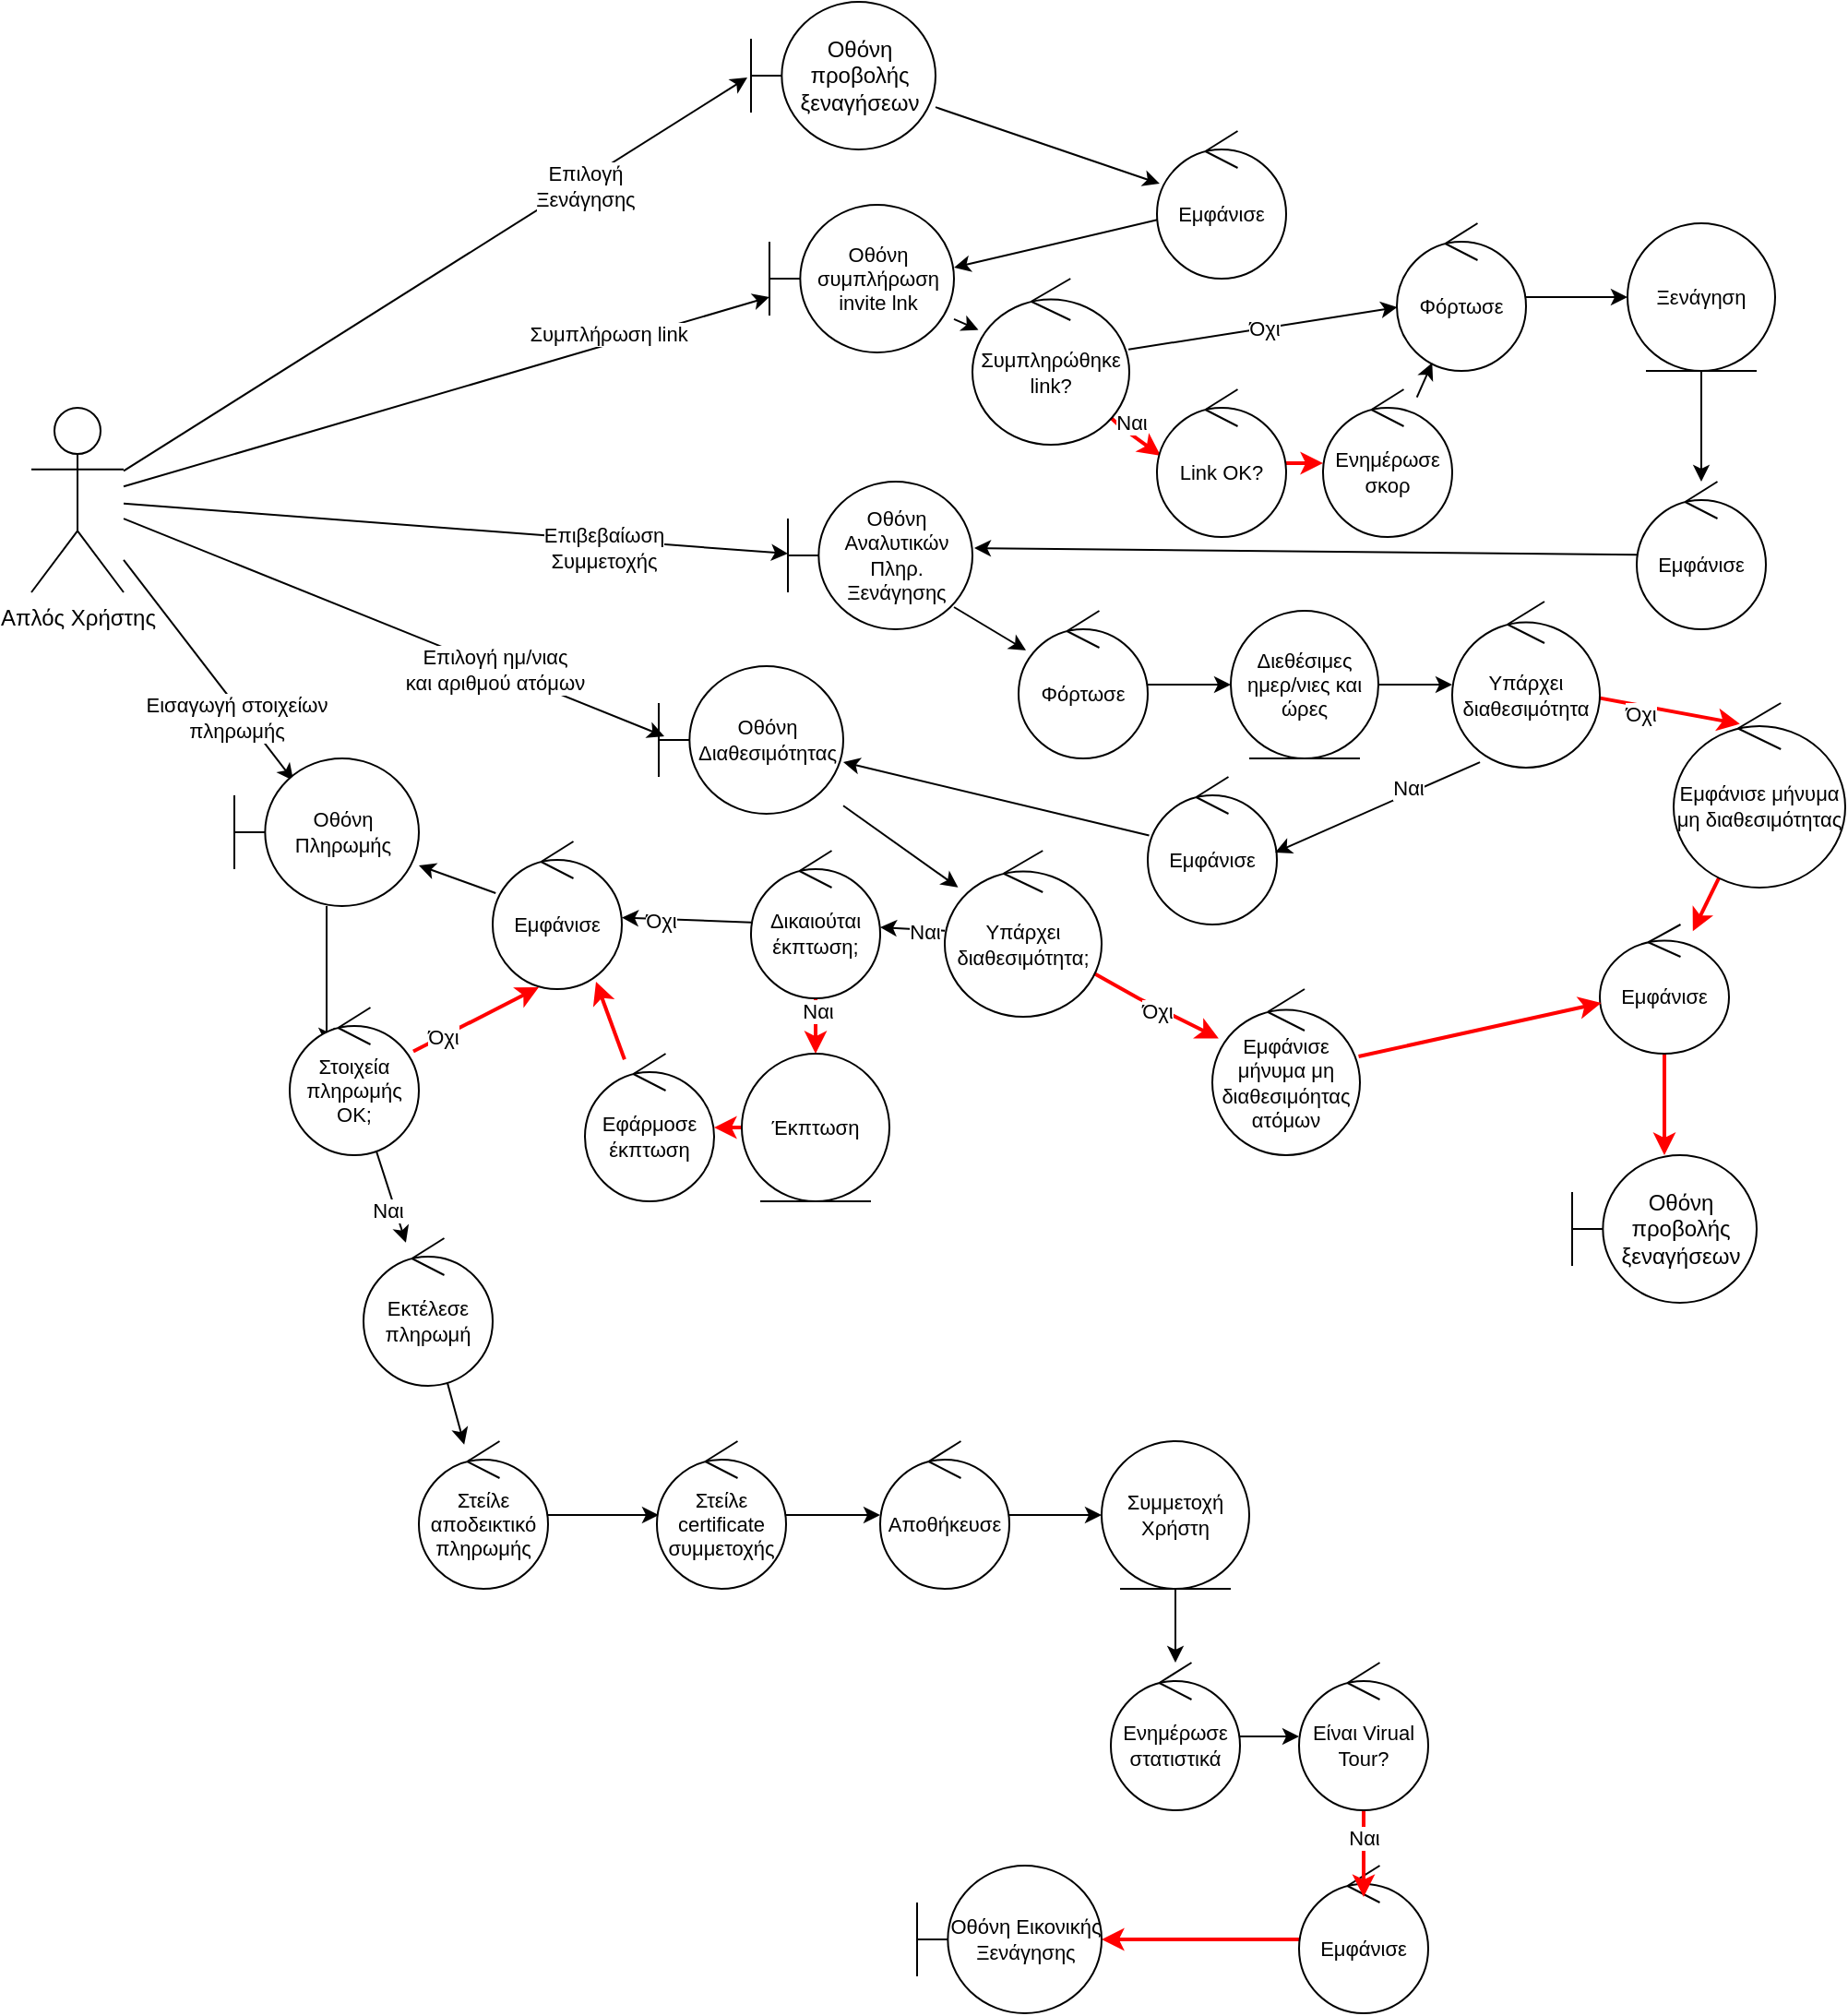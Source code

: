 <mxfile version="21.1.8" type="device">
  <diagram name="Page-1" id="5rs0R1cW3KDgV_vi_085">
    <mxGraphModel dx="1050" dy="538" grid="1" gridSize="10" guides="1" tooltips="1" connect="1" arrows="1" fold="1" page="1" pageScale="1" pageWidth="827" pageHeight="1169" math="0" shadow="0">
      <root>
        <mxCell id="0" />
        <mxCell id="1" parent="0" />
        <mxCell id="Ha74vbjWko5_8-gBTv0f-7" style="edgeStyle=none;shape=connector;rounded=0;orthogonalLoop=1;jettySize=auto;html=1;entryX=-0.02;entryY=0.513;entryDx=0;entryDy=0;entryPerimeter=0;labelBackgroundColor=default;strokeColor=default;fontFamily=Helvetica;fontSize=11;fontColor=default;endArrow=classic;" parent="1" source="Ha74vbjWko5_8-gBTv0f-1" target="Ha74vbjWko5_8-gBTv0f-4" edge="1">
          <mxGeometry relative="1" as="geometry" />
        </mxCell>
        <mxCell id="Ha74vbjWko5_8-gBTv0f-9" value="&lt;div&gt;Επιλογή&lt;/div&gt;&lt;div&gt;Ξενάγησης&lt;br&gt;&lt;/div&gt;" style="edgeLabel;html=1;align=center;verticalAlign=middle;resizable=0;points=[];fontSize=11;fontFamily=Helvetica;fontColor=default;" parent="Ha74vbjWko5_8-gBTv0f-7" vertex="1" connectable="0">
          <mxGeometry x="-0.266" y="-1" relative="1" as="geometry">
            <mxPoint x="125" y="-77" as="offset" />
          </mxGeometry>
        </mxCell>
        <mxCell id="Ha74vbjWko5_8-gBTv0f-14" style="edgeStyle=none;shape=connector;rounded=0;orthogonalLoop=1;jettySize=auto;html=1;entryX=0;entryY=0.625;entryDx=0;entryDy=0;entryPerimeter=0;labelBackgroundColor=default;strokeColor=default;fontFamily=Helvetica;fontSize=11;fontColor=default;endArrow=classic;" parent="1" source="Ha74vbjWko5_8-gBTv0f-1" target="Ha74vbjWko5_8-gBTv0f-12" edge="1">
          <mxGeometry relative="1" as="geometry" />
        </mxCell>
        <mxCell id="Ha74vbjWko5_8-gBTv0f-15" value="&amp;nbsp;Συμπλήρωση link" style="edgeLabel;html=1;align=center;verticalAlign=middle;resizable=0;points=[];fontSize=11;fontFamily=Helvetica;fontColor=default;" parent="Ha74vbjWko5_8-gBTv0f-14" vertex="1" connectable="0">
          <mxGeometry x="-0.195" y="-1" relative="1" as="geometry">
            <mxPoint x="119" y="-42" as="offset" />
          </mxGeometry>
        </mxCell>
        <mxCell id="Ha74vbjWko5_8-gBTv0f-24" style="edgeStyle=none;shape=connector;rounded=0;orthogonalLoop=1;jettySize=auto;html=1;entryX=0;entryY=0.488;entryDx=0;entryDy=0;entryPerimeter=0;labelBackgroundColor=default;strokeColor=default;fontFamily=Helvetica;fontSize=11;fontColor=default;endArrow=classic;" parent="1" source="Ha74vbjWko5_8-gBTv0f-1" target="Ha74vbjWko5_8-gBTv0f-22" edge="1">
          <mxGeometry relative="1" as="geometry" />
        </mxCell>
        <mxCell id="Ha74vbjWko5_8-gBTv0f-25" value="&lt;div&gt;Επιβεβαίωση&lt;/div&gt;&lt;div&gt;Συμμετοχής&lt;br&gt;&lt;/div&gt;" style="edgeLabel;html=1;align=center;verticalAlign=middle;resizable=0;points=[];fontSize=11;fontFamily=Helvetica;fontColor=default;" parent="Ha74vbjWko5_8-gBTv0f-24" vertex="1" connectable="0">
          <mxGeometry x="-0.266" y="-3" relative="1" as="geometry">
            <mxPoint x="128" y="11" as="offset" />
          </mxGeometry>
        </mxCell>
        <mxCell id="Ha74vbjWko5_8-gBTv0f-36" style="edgeStyle=none;shape=connector;rounded=0;orthogonalLoop=1;jettySize=auto;html=1;entryX=0.03;entryY=0.475;entryDx=0;entryDy=0;entryPerimeter=0;labelBackgroundColor=default;strokeColor=default;fontFamily=Helvetica;fontSize=11;fontColor=default;endArrow=classic;" parent="1" source="Ha74vbjWko5_8-gBTv0f-1" target="Ha74vbjWko5_8-gBTv0f-33" edge="1">
          <mxGeometry relative="1" as="geometry" />
        </mxCell>
        <mxCell id="Ha74vbjWko5_8-gBTv0f-37" value="&lt;div&gt;Επιλογή ημ/νιας &lt;br&gt;&lt;/div&gt;&lt;div&gt;και αριθμού ατόμων&lt;br&gt;&lt;/div&gt;" style="edgeLabel;html=1;align=center;verticalAlign=middle;resizable=0;points=[];fontSize=11;fontFamily=Helvetica;fontColor=default;" parent="Ha74vbjWko5_8-gBTv0f-36" vertex="1" connectable="0">
          <mxGeometry x="0.374" y="-1" relative="1" as="geometry">
            <mxPoint as="offset" />
          </mxGeometry>
        </mxCell>
        <mxCell id="Ha74vbjWko5_8-gBTv0f-49" style="edgeStyle=none;shape=connector;rounded=0;orthogonalLoop=1;jettySize=auto;html=1;entryX=0.32;entryY=0.15;entryDx=0;entryDy=0;entryPerimeter=0;labelBackgroundColor=default;strokeColor=default;fontFamily=Helvetica;fontSize=11;fontColor=default;endArrow=classic;" parent="1" source="Ha74vbjWko5_8-gBTv0f-1" target="Ha74vbjWko5_8-gBTv0f-46" edge="1">
          <mxGeometry relative="1" as="geometry" />
        </mxCell>
        <mxCell id="Ha74vbjWko5_8-gBTv0f-50" value="&lt;div&gt;Εισαγωγή στοιχείων&lt;/div&gt;&lt;div&gt;πληρωμής&lt;br&gt;&lt;/div&gt;" style="edgeLabel;html=1;align=center;verticalAlign=middle;resizable=0;points=[];fontSize=11;fontFamily=Helvetica;fontColor=default;" parent="Ha74vbjWko5_8-gBTv0f-49" vertex="1" connectable="0">
          <mxGeometry x="0.392" y="-4" relative="1" as="geometry">
            <mxPoint as="offset" />
          </mxGeometry>
        </mxCell>
        <mxCell id="Ha74vbjWko5_8-gBTv0f-1" value="&lt;div&gt;Aπλός Χρήστης&lt;/div&gt;" style="shape=umlActor;verticalLabelPosition=bottom;verticalAlign=top;html=1;outlineConnect=0;" parent="1" vertex="1">
          <mxGeometry x="40" y="270" width="50" height="100" as="geometry" />
        </mxCell>
        <mxCell id="Ha74vbjWko5_8-gBTv0f-11" style="edgeStyle=none;shape=connector;rounded=0;orthogonalLoop=1;jettySize=auto;html=1;labelBackgroundColor=default;strokeColor=default;fontFamily=Helvetica;fontSize=11;fontColor=default;endArrow=classic;" parent="1" source="Ha74vbjWko5_8-gBTv0f-4" target="Ha74vbjWko5_8-gBTv0f-10" edge="1">
          <mxGeometry relative="1" as="geometry" />
        </mxCell>
        <mxCell id="Ha74vbjWko5_8-gBTv0f-4" value="Οθόνη προβολής ξεναγήσεων" style="shape=umlBoundary;whiteSpace=wrap;html=1;" parent="1" vertex="1">
          <mxGeometry x="430" y="50" width="100" height="80" as="geometry" />
        </mxCell>
        <mxCell id="Ha74vbjWko5_8-gBTv0f-13" style="edgeStyle=none;shape=connector;rounded=0;orthogonalLoop=1;jettySize=auto;html=1;entryX=1;entryY=0.425;entryDx=0;entryDy=0;entryPerimeter=0;labelBackgroundColor=default;strokeColor=default;fontFamily=Helvetica;fontSize=11;fontColor=default;endArrow=classic;" parent="1" source="Ha74vbjWko5_8-gBTv0f-10" target="Ha74vbjWko5_8-gBTv0f-12" edge="1">
          <mxGeometry relative="1" as="geometry" />
        </mxCell>
        <mxCell id="Ha74vbjWko5_8-gBTv0f-10" value="Εμφάνισε" style="ellipse;shape=umlControl;whiteSpace=wrap;html=1;fontFamily=Helvetica;fontSize=11;fontColor=default;" parent="1" vertex="1">
          <mxGeometry x="650" y="120" width="70" height="80" as="geometry" />
        </mxCell>
        <mxCell id="Ha74vbjWko5_8-gBTv0f-16" style="edgeStyle=none;shape=connector;rounded=0;orthogonalLoop=1;jettySize=auto;html=1;labelBackgroundColor=default;strokeColor=default;fontFamily=Helvetica;fontSize=11;fontColor=default;endArrow=classic;" parent="1" source="Ha74vbjWko5_8-gBTv0f-12" target="Ha74vbjWko5_8-gBTv0f-93" edge="1">
          <mxGeometry relative="1" as="geometry">
            <mxPoint x="620" y="260" as="targetPoint" />
          </mxGeometry>
        </mxCell>
        <mxCell id="Ha74vbjWko5_8-gBTv0f-12" value="Οθόνη συμπλήρωση invite lnk" style="shape=umlBoundary;whiteSpace=wrap;html=1;fontFamily=Helvetica;fontSize=11;fontColor=default;" parent="1" vertex="1">
          <mxGeometry x="440" y="160" width="100" height="80" as="geometry" />
        </mxCell>
        <mxCell id="Ha74vbjWko5_8-gBTv0f-18" style="edgeStyle=none;shape=connector;rounded=0;orthogonalLoop=1;jettySize=auto;html=1;labelBackgroundColor=default;strokeColor=default;fontFamily=Helvetica;fontSize=11;fontColor=default;endArrow=classic;" parent="1" source="Ha74vbjWko5_8-gBTv0f-17" target="Ha74vbjWko5_8-gBTv0f-19" edge="1">
          <mxGeometry relative="1" as="geometry">
            <mxPoint x="810" y="260" as="targetPoint" />
          </mxGeometry>
        </mxCell>
        <mxCell id="Ha74vbjWko5_8-gBTv0f-17" value="Φόρτωσε" style="ellipse;shape=umlControl;whiteSpace=wrap;html=1;fontFamily=Helvetica;fontSize=11;fontColor=default;" parent="1" vertex="1">
          <mxGeometry x="780" y="170" width="70" height="80" as="geometry" />
        </mxCell>
        <mxCell id="Ha74vbjWko5_8-gBTv0f-20" style="edgeStyle=none;shape=connector;rounded=0;orthogonalLoop=1;jettySize=auto;html=1;labelBackgroundColor=default;strokeColor=default;fontFamily=Helvetica;fontSize=11;fontColor=default;endArrow=classic;" parent="1" source="Ha74vbjWko5_8-gBTv0f-19" target="Ha74vbjWko5_8-gBTv0f-21" edge="1">
          <mxGeometry relative="1" as="geometry">
            <mxPoint x="920" y="290" as="targetPoint" />
          </mxGeometry>
        </mxCell>
        <mxCell id="Ha74vbjWko5_8-gBTv0f-19" value="Ξενάγηση" style="ellipse;shape=umlEntity;whiteSpace=wrap;html=1;fontFamily=Helvetica;fontSize=11;fontColor=default;" parent="1" vertex="1">
          <mxGeometry x="905" y="170" width="80" height="80" as="geometry" />
        </mxCell>
        <mxCell id="Ha74vbjWko5_8-gBTv0f-23" style="edgeStyle=none;shape=connector;rounded=0;orthogonalLoop=1;jettySize=auto;html=1;entryX=1.01;entryY=0.45;entryDx=0;entryDy=0;entryPerimeter=0;labelBackgroundColor=default;strokeColor=default;fontFamily=Helvetica;fontSize=11;fontColor=default;endArrow=classic;" parent="1" source="Ha74vbjWko5_8-gBTv0f-21" target="Ha74vbjWko5_8-gBTv0f-22" edge="1">
          <mxGeometry relative="1" as="geometry" />
        </mxCell>
        <mxCell id="Ha74vbjWko5_8-gBTv0f-21" value="Εμφάνισε" style="ellipse;shape=umlControl;whiteSpace=wrap;html=1;fontFamily=Helvetica;fontSize=11;fontColor=default;" parent="1" vertex="1">
          <mxGeometry x="910" y="310" width="70" height="80" as="geometry" />
        </mxCell>
        <mxCell id="Ha74vbjWko5_8-gBTv0f-27" style="edgeStyle=none;shape=connector;rounded=0;orthogonalLoop=1;jettySize=auto;html=1;labelBackgroundColor=default;strokeColor=default;fontFamily=Helvetica;fontSize=11;fontColor=default;endArrow=classic;exitX=0.9;exitY=0.85;exitDx=0;exitDy=0;exitPerimeter=0;" parent="1" source="Ha74vbjWko5_8-gBTv0f-22" target="Ha74vbjWko5_8-gBTv0f-28" edge="1">
          <mxGeometry relative="1" as="geometry">
            <mxPoint x="610" y="420" as="targetPoint" />
          </mxGeometry>
        </mxCell>
        <mxCell id="Ha74vbjWko5_8-gBTv0f-22" value="Οθόνη Αναλυτικών Πληρ. Ξενάγησης" style="shape=umlBoundary;whiteSpace=wrap;html=1;fontFamily=Helvetica;fontSize=11;fontColor=default;" parent="1" vertex="1">
          <mxGeometry x="450" y="310" width="100" height="80" as="geometry" />
        </mxCell>
        <mxCell id="Ha74vbjWko5_8-gBTv0f-30" style="edgeStyle=none;shape=connector;rounded=0;orthogonalLoop=1;jettySize=auto;html=1;labelBackgroundColor=default;strokeColor=default;fontFamily=Helvetica;fontSize=11;fontColor=default;endArrow=classic;" parent="1" source="Ha74vbjWko5_8-gBTv0f-28" target="Ha74vbjWko5_8-gBTv0f-29" edge="1">
          <mxGeometry relative="1" as="geometry" />
        </mxCell>
        <mxCell id="Ha74vbjWko5_8-gBTv0f-28" value="Φόρτωσε" style="ellipse;shape=umlControl;whiteSpace=wrap;html=1;fontFamily=Helvetica;fontSize=11;fontColor=default;" parent="1" vertex="1">
          <mxGeometry x="575" y="380" width="70" height="80" as="geometry" />
        </mxCell>
        <mxCell id="Ha74vbjWko5_8-gBTv0f-103" style="edgeStyle=none;shape=connector;rounded=0;orthogonalLoop=1;jettySize=auto;html=1;labelBackgroundColor=default;strokeColor=default;fontFamily=Helvetica;fontSize=11;fontColor=default;endArrow=classic;" parent="1" source="Ha74vbjWko5_8-gBTv0f-29" target="Ha74vbjWko5_8-gBTv0f-102" edge="1">
          <mxGeometry relative="1" as="geometry" />
        </mxCell>
        <mxCell id="Ha74vbjWko5_8-gBTv0f-29" value="Διεθέσιμες ημερ/νιες και ώρες" style="ellipse;shape=umlEntity;whiteSpace=wrap;html=1;fontFamily=Helvetica;fontSize=11;fontColor=default;" parent="1" vertex="1">
          <mxGeometry x="690" y="380" width="80" height="80" as="geometry" />
        </mxCell>
        <mxCell id="Ha74vbjWko5_8-gBTv0f-34" style="edgeStyle=none;shape=connector;rounded=0;orthogonalLoop=1;jettySize=auto;html=1;labelBackgroundColor=default;strokeColor=default;fontFamily=Helvetica;fontSize=11;fontColor=default;endArrow=classic;" parent="1" source="Ha74vbjWko5_8-gBTv0f-31" target="Ha74vbjWko5_8-gBTv0f-33" edge="1">
          <mxGeometry relative="1" as="geometry" />
        </mxCell>
        <mxCell id="Ha74vbjWko5_8-gBTv0f-31" value="Εμφάνισε" style="ellipse;shape=umlControl;whiteSpace=wrap;html=1;fontFamily=Helvetica;fontSize=11;fontColor=default;" parent="1" vertex="1">
          <mxGeometry x="645" y="470" width="70" height="80" as="geometry" />
        </mxCell>
        <mxCell id="Ha74vbjWko5_8-gBTv0f-39" style="edgeStyle=none;shape=connector;rounded=0;orthogonalLoop=1;jettySize=auto;html=1;labelBackgroundColor=default;strokeColor=default;fontFamily=Helvetica;fontSize=11;fontColor=default;endArrow=classic;" parent="1" source="Ha74vbjWko5_8-gBTv0f-33" target="Ha74vbjWko5_8-gBTv0f-38" edge="1">
          <mxGeometry relative="1" as="geometry" />
        </mxCell>
        <mxCell id="Ha74vbjWko5_8-gBTv0f-33" value="Οθόνη Διαθεσιμότητας" style="shape=umlBoundary;whiteSpace=wrap;html=1;fontFamily=Helvetica;fontSize=11;fontColor=default;" parent="1" vertex="1">
          <mxGeometry x="380" y="410" width="100" height="80" as="geometry" />
        </mxCell>
        <mxCell id="Ha74vbjWko5_8-gBTv0f-41" style="edgeStyle=none;shape=connector;rounded=0;orthogonalLoop=1;jettySize=auto;html=1;labelBackgroundColor=default;strokeColor=default;fontFamily=Helvetica;fontSize=11;fontColor=default;endArrow=classic;" parent="1" source="Ha74vbjWko5_8-gBTv0f-38" target="Ha74vbjWko5_8-gBTv0f-40" edge="1">
          <mxGeometry relative="1" as="geometry" />
        </mxCell>
        <mxCell id="Ha74vbjWko5_8-gBTv0f-42" value="Ναι" style="edgeLabel;html=1;align=center;verticalAlign=middle;resizable=0;points=[];fontSize=11;fontFamily=Helvetica;fontColor=default;" parent="Ha74vbjWko5_8-gBTv0f-41" vertex="1" connectable="0">
          <mxGeometry x="-0.369" y="1" relative="1" as="geometry">
            <mxPoint as="offset" />
          </mxGeometry>
        </mxCell>
        <mxCell id="Ha74vbjWko5_8-gBTv0f-116" style="edgeStyle=none;shape=connector;rounded=0;orthogonalLoop=1;jettySize=auto;html=1;labelBackgroundColor=default;strokeColor=#FF0000;fontFamily=Helvetica;fontSize=11;fontColor=default;endArrow=classic;strokeWidth=2;" parent="1" source="Ha74vbjWko5_8-gBTv0f-38" target="Ha74vbjWko5_8-gBTv0f-115" edge="1">
          <mxGeometry relative="1" as="geometry">
            <Array as="points">
              <mxPoint x="640" y="590" />
            </Array>
          </mxGeometry>
        </mxCell>
        <mxCell id="Ha74vbjWko5_8-gBTv0f-117" value="Όχι" style="edgeLabel;html=1;align=center;verticalAlign=middle;resizable=0;points=[];fontSize=11;fontFamily=Helvetica;fontColor=default;" parent="Ha74vbjWko5_8-gBTv0f-116" vertex="1" connectable="0">
          <mxGeometry x="0.077" y="-1" relative="1" as="geometry">
            <mxPoint x="-1" as="offset" />
          </mxGeometry>
        </mxCell>
        <mxCell id="Ha74vbjWko5_8-gBTv0f-38" value="Υπάρχει διαθεσιμότητα;" style="ellipse;shape=umlControl;whiteSpace=wrap;html=1;fontFamily=Helvetica;fontSize=11;fontColor=default;" parent="1" vertex="1">
          <mxGeometry x="535" y="510" width="85" height="90" as="geometry" />
        </mxCell>
        <mxCell id="Ha74vbjWko5_8-gBTv0f-44" style="edgeStyle=none;shape=connector;rounded=0;orthogonalLoop=1;jettySize=auto;html=1;labelBackgroundColor=default;strokeColor=default;fontFamily=Helvetica;fontSize=11;fontColor=default;endArrow=classic;" parent="1" source="Ha74vbjWko5_8-gBTv0f-40" target="Ha74vbjWko5_8-gBTv0f-43" edge="1">
          <mxGeometry relative="1" as="geometry" />
        </mxCell>
        <mxCell id="Ha74vbjWko5_8-gBTv0f-45" value="Όχι" style="edgeLabel;html=1;align=center;verticalAlign=middle;resizable=0;points=[];fontSize=11;fontFamily=Helvetica;fontColor=default;" parent="Ha74vbjWko5_8-gBTv0f-44" vertex="1" connectable="0">
          <mxGeometry x="0.398" y="1" relative="1" as="geometry">
            <mxPoint as="offset" />
          </mxGeometry>
        </mxCell>
        <mxCell id="Ha74vbjWko5_8-gBTv0f-87" style="edgeStyle=none;shape=connector;rounded=0;orthogonalLoop=1;jettySize=auto;html=1;entryX=0.5;entryY=0;entryDx=0;entryDy=0;labelBackgroundColor=default;strokeColor=#FF0000;fontFamily=Helvetica;fontSize=11;fontColor=default;endArrow=classic;strokeWidth=2;" parent="1" source="Ha74vbjWko5_8-gBTv0f-40" target="Ha74vbjWko5_8-gBTv0f-86" edge="1">
          <mxGeometry relative="1" as="geometry" />
        </mxCell>
        <mxCell id="Ha74vbjWko5_8-gBTv0f-88" value="Ναι" style="edgeLabel;html=1;align=center;verticalAlign=middle;resizable=0;points=[];fontSize=11;fontFamily=Helvetica;fontColor=default;" parent="Ha74vbjWko5_8-gBTv0f-87" vertex="1" connectable="0">
          <mxGeometry x="-0.561" y="1" relative="1" as="geometry">
            <mxPoint as="offset" />
          </mxGeometry>
        </mxCell>
        <mxCell id="Ha74vbjWko5_8-gBTv0f-40" value="&lt;div&gt;Δικαιούται&lt;/div&gt;&lt;div&gt;έκπτωση;&lt;br&gt;&lt;/div&gt;" style="ellipse;shape=umlControl;whiteSpace=wrap;html=1;fontFamily=Helvetica;fontSize=11;fontColor=default;" parent="1" vertex="1">
          <mxGeometry x="430" y="510" width="70" height="80" as="geometry" />
        </mxCell>
        <mxCell id="Ha74vbjWko5_8-gBTv0f-43" value="Εμφάνισε" style="ellipse;shape=umlControl;whiteSpace=wrap;html=1;fontFamily=Helvetica;fontSize=11;fontColor=default;" parent="1" vertex="1">
          <mxGeometry x="290" y="505" width="70" height="80" as="geometry" />
        </mxCell>
        <mxCell id="Ha74vbjWko5_8-gBTv0f-48" value="" style="edgeStyle=none;shape=connector;rounded=0;orthogonalLoop=1;jettySize=auto;html=1;labelBackgroundColor=default;strokeColor=default;fontFamily=Helvetica;fontSize=11;fontColor=default;endArrow=classic;" parent="1" source="Ha74vbjWko5_8-gBTv0f-43" target="Ha74vbjWko5_8-gBTv0f-46" edge="1">
          <mxGeometry relative="1" as="geometry">
            <mxPoint x="292" y="532" as="sourcePoint" />
            <mxPoint x="260" y="520" as="targetPoint" />
          </mxGeometry>
        </mxCell>
        <mxCell id="Ha74vbjWko5_8-gBTv0f-52" style="edgeStyle=none;shape=connector;rounded=0;orthogonalLoop=1;jettySize=auto;html=1;entryX=0.286;entryY=0.25;entryDx=0;entryDy=0;entryPerimeter=0;labelBackgroundColor=default;strokeColor=default;fontFamily=Helvetica;fontSize=11;fontColor=default;endArrow=classic;" parent="1" source="Ha74vbjWko5_8-gBTv0f-46" target="Ha74vbjWko5_8-gBTv0f-51" edge="1">
          <mxGeometry relative="1" as="geometry" />
        </mxCell>
        <mxCell id="Ha74vbjWko5_8-gBTv0f-46" value="Οθόνη Πληρωμής" style="shape=umlBoundary;whiteSpace=wrap;html=1;fontFamily=Helvetica;fontSize=11;fontColor=default;" parent="1" vertex="1">
          <mxGeometry x="150" y="460" width="100" height="80" as="geometry" />
        </mxCell>
        <mxCell id="Ha74vbjWko5_8-gBTv0f-54" style="edgeStyle=none;shape=connector;rounded=0;orthogonalLoop=1;jettySize=auto;html=1;labelBackgroundColor=default;strokeColor=default;fontFamily=Helvetica;fontSize=11;fontColor=default;endArrow=classic;" parent="1" source="Ha74vbjWko5_8-gBTv0f-51" target="Ha74vbjWko5_8-gBTv0f-53" edge="1">
          <mxGeometry relative="1" as="geometry" />
        </mxCell>
        <mxCell id="Ha74vbjWko5_8-gBTv0f-55" value="Ναι" style="edgeLabel;html=1;align=center;verticalAlign=middle;resizable=0;points=[];fontSize=11;fontFamily=Helvetica;fontColor=default;" parent="Ha74vbjWko5_8-gBTv0f-54" vertex="1" connectable="0">
          <mxGeometry x="0.247" y="-4" relative="1" as="geometry">
            <mxPoint as="offset" />
          </mxGeometry>
        </mxCell>
        <mxCell id="Ha74vbjWko5_8-gBTv0f-80" style="edgeStyle=none;shape=connector;rounded=0;orthogonalLoop=1;jettySize=auto;html=1;entryX=0.357;entryY=0.988;entryDx=0;entryDy=0;entryPerimeter=0;labelBackgroundColor=default;strokeColor=#FF0000;fontFamily=Helvetica;fontSize=11;fontColor=default;endArrow=classic;strokeWidth=2;" parent="1" source="Ha74vbjWko5_8-gBTv0f-51" target="Ha74vbjWko5_8-gBTv0f-43" edge="1">
          <mxGeometry relative="1" as="geometry" />
        </mxCell>
        <mxCell id="Ha74vbjWko5_8-gBTv0f-81" value="Όχι" style="edgeLabel;html=1;align=center;verticalAlign=middle;resizable=0;points=[];fontSize=11;fontFamily=Helvetica;fontColor=default;" parent="Ha74vbjWko5_8-gBTv0f-80" vertex="1" connectable="0">
          <mxGeometry x="-0.534" relative="1" as="geometry">
            <mxPoint as="offset" />
          </mxGeometry>
        </mxCell>
        <mxCell id="Ha74vbjWko5_8-gBTv0f-51" value="&lt;div&gt;Στοιχεία&lt;/div&gt;&lt;div&gt;πληρωμής&lt;/div&gt;&lt;div&gt;ΟΚ;&lt;br&gt;&lt;/div&gt;" style="ellipse;shape=umlControl;whiteSpace=wrap;html=1;fontFamily=Helvetica;fontSize=11;fontColor=default;" parent="1" vertex="1">
          <mxGeometry x="180" y="595" width="70" height="80" as="geometry" />
        </mxCell>
        <mxCell id="Ha74vbjWko5_8-gBTv0f-56" style="edgeStyle=none;shape=connector;rounded=0;orthogonalLoop=1;jettySize=auto;html=1;labelBackgroundColor=default;strokeColor=default;fontFamily=Helvetica;fontSize=11;fontColor=default;endArrow=classic;" parent="1" source="Ha74vbjWko5_8-gBTv0f-53" target="Ha74vbjWko5_8-gBTv0f-57" edge="1">
          <mxGeometry relative="1" as="geometry">
            <mxPoint x="270" y="850" as="targetPoint" />
          </mxGeometry>
        </mxCell>
        <mxCell id="Ha74vbjWko5_8-gBTv0f-53" value="&lt;div&gt;Εκτέλεσε&lt;/div&gt;&lt;div&gt;πληρωμή&lt;br&gt;&lt;/div&gt;" style="ellipse;shape=umlControl;whiteSpace=wrap;html=1;fontFamily=Helvetica;fontSize=11;fontColor=default;" parent="1" vertex="1">
          <mxGeometry x="220" y="720" width="70" height="80" as="geometry" />
        </mxCell>
        <mxCell id="Ha74vbjWko5_8-gBTv0f-59" style="edgeStyle=none;shape=connector;rounded=0;orthogonalLoop=1;jettySize=auto;html=1;entryX=0.014;entryY=0.5;entryDx=0;entryDy=0;entryPerimeter=0;labelBackgroundColor=default;strokeColor=default;fontFamily=Helvetica;fontSize=11;fontColor=default;endArrow=classic;" parent="1" source="Ha74vbjWko5_8-gBTv0f-57" target="Ha74vbjWko5_8-gBTv0f-58" edge="1">
          <mxGeometry relative="1" as="geometry" />
        </mxCell>
        <mxCell id="Ha74vbjWko5_8-gBTv0f-57" value="Στείλε αποδεικτικό πληρωμής" style="ellipse;shape=umlControl;whiteSpace=wrap;html=1;fontFamily=Helvetica;fontSize=11;fontColor=default;" parent="1" vertex="1">
          <mxGeometry x="250" y="830" width="70" height="80" as="geometry" />
        </mxCell>
        <mxCell id="Ha74vbjWko5_8-gBTv0f-82" style="edgeStyle=none;shape=connector;rounded=0;orthogonalLoop=1;jettySize=auto;html=1;labelBackgroundColor=default;strokeColor=default;fontFamily=Helvetica;fontSize=11;fontColor=default;endArrow=classic;" parent="1" source="Ha74vbjWko5_8-gBTv0f-58" target="Ha74vbjWko5_8-gBTv0f-60" edge="1">
          <mxGeometry relative="1" as="geometry" />
        </mxCell>
        <mxCell id="Ha74vbjWko5_8-gBTv0f-58" value="Στείλε certificate συμμετοχής" style="ellipse;shape=umlControl;whiteSpace=wrap;html=1;fontFamily=Helvetica;fontSize=11;fontColor=default;" parent="1" vertex="1">
          <mxGeometry x="379" y="830" width="70" height="80" as="geometry" />
        </mxCell>
        <mxCell id="Ha74vbjWko5_8-gBTv0f-63" style="edgeStyle=none;shape=connector;rounded=0;orthogonalLoop=1;jettySize=auto;html=1;entryX=0;entryY=0.5;entryDx=0;entryDy=0;labelBackgroundColor=default;strokeColor=default;fontFamily=Helvetica;fontSize=11;fontColor=default;endArrow=classic;" parent="1" source="Ha74vbjWko5_8-gBTv0f-60" target="Ha74vbjWko5_8-gBTv0f-62" edge="1">
          <mxGeometry relative="1" as="geometry" />
        </mxCell>
        <mxCell id="Ha74vbjWko5_8-gBTv0f-60" value="Αποθήκευσε" style="ellipse;shape=umlControl;whiteSpace=wrap;html=1;fontFamily=Helvetica;fontSize=11;fontColor=default;" parent="1" vertex="1">
          <mxGeometry x="500" y="830" width="70" height="80" as="geometry" />
        </mxCell>
        <mxCell id="Ha74vbjWko5_8-gBTv0f-64" style="edgeStyle=none;shape=connector;rounded=0;orthogonalLoop=1;jettySize=auto;html=1;labelBackgroundColor=default;strokeColor=default;fontFamily=Helvetica;fontSize=11;fontColor=default;endArrow=classic;" parent="1" source="Ha74vbjWko5_8-gBTv0f-62" target="Ha74vbjWko5_8-gBTv0f-65" edge="1">
          <mxGeometry relative="1" as="geometry">
            <mxPoint x="770" y="870" as="targetPoint" />
          </mxGeometry>
        </mxCell>
        <mxCell id="Ha74vbjWko5_8-gBTv0f-62" value="Συμμετοχή Χρήστη" style="ellipse;shape=umlEntity;whiteSpace=wrap;html=1;fontFamily=Helvetica;fontSize=11;fontColor=default;" parent="1" vertex="1">
          <mxGeometry x="620" y="830" width="80" height="80" as="geometry" />
        </mxCell>
        <mxCell id="Ha74vbjWko5_8-gBTv0f-84" style="edgeStyle=none;shape=connector;rounded=0;orthogonalLoop=1;jettySize=auto;html=1;labelBackgroundColor=default;strokeColor=default;fontFamily=Helvetica;fontSize=11;fontColor=default;endArrow=classic;" parent="1" source="Ha74vbjWko5_8-gBTv0f-65" target="Ha74vbjWko5_8-gBTv0f-74" edge="1">
          <mxGeometry relative="1" as="geometry" />
        </mxCell>
        <mxCell id="Ha74vbjWko5_8-gBTv0f-65" value="Ενημέρωσε στατιστικά" style="ellipse;shape=umlControl;whiteSpace=wrap;html=1;fontFamily=Helvetica;fontSize=11;fontColor=default;" parent="1" vertex="1">
          <mxGeometry x="625" y="950" width="70" height="80" as="geometry" />
        </mxCell>
        <mxCell id="Ha74vbjWko5_8-gBTv0f-72" style="edgeStyle=none;shape=connector;rounded=0;orthogonalLoop=1;jettySize=auto;html=1;labelBackgroundColor=default;strokeColor=#FF0000;fontFamily=Helvetica;fontSize=11;fontColor=default;endArrow=classic;strokeWidth=2;" parent="1" source="Ha74vbjWko5_8-gBTv0f-69" target="Ha74vbjWko5_8-gBTv0f-71" edge="1">
          <mxGeometry relative="1" as="geometry" />
        </mxCell>
        <mxCell id="Ha74vbjWko5_8-gBTv0f-69" value="Εμφάνισε" style="ellipse;shape=umlControl;whiteSpace=wrap;html=1;fontFamily=Helvetica;fontSize=11;fontColor=default;" parent="1" vertex="1">
          <mxGeometry x="727" y="1060" width="70" height="80" as="geometry" />
        </mxCell>
        <mxCell id="Ha74vbjWko5_8-gBTv0f-71" value="Οθόνη Εικονικής Ξενάγησης" style="shape=umlBoundary;whiteSpace=wrap;html=1;fontFamily=Helvetica;fontSize=11;fontColor=default;" parent="1" vertex="1">
          <mxGeometry x="520" y="1060" width="100" height="80" as="geometry" />
        </mxCell>
        <mxCell id="Ha74vbjWko5_8-gBTv0f-78" style="edgeStyle=none;shape=connector;rounded=0;orthogonalLoop=1;jettySize=auto;html=1;entryX=0.5;entryY=0.213;entryDx=0;entryDy=0;entryPerimeter=0;labelBackgroundColor=default;strokeColor=#FF0000;fontFamily=Helvetica;fontSize=11;fontColor=default;endArrow=classic;strokeWidth=2;" parent="1" source="Ha74vbjWko5_8-gBTv0f-74" target="Ha74vbjWko5_8-gBTv0f-69" edge="1">
          <mxGeometry relative="1" as="geometry">
            <mxPoint x="470" y="930" as="sourcePoint" />
          </mxGeometry>
        </mxCell>
        <mxCell id="Ha74vbjWko5_8-gBTv0f-79" value="Ναι" style="edgeLabel;html=1;align=center;verticalAlign=middle;resizable=0;points=[];fontSize=11;fontFamily=Helvetica;fontColor=default;" parent="Ha74vbjWko5_8-gBTv0f-78" vertex="1" connectable="0">
          <mxGeometry x="-0.377" relative="1" as="geometry">
            <mxPoint as="offset" />
          </mxGeometry>
        </mxCell>
        <mxCell id="Ha74vbjWko5_8-gBTv0f-74" value="Είναι Virual Tour?" style="ellipse;shape=umlControl;whiteSpace=wrap;html=1;fontFamily=Helvetica;fontSize=11;fontColor=default;" parent="1" vertex="1">
          <mxGeometry x="727" y="950" width="70" height="80" as="geometry" />
        </mxCell>
        <mxCell id="Ha74vbjWko5_8-gBTv0f-90" style="edgeStyle=none;shape=connector;rounded=0;orthogonalLoop=1;jettySize=auto;html=1;entryX=0.8;entryY=0.95;entryDx=0;entryDy=0;entryPerimeter=0;labelBackgroundColor=default;strokeColor=#FF0000;fontFamily=Helvetica;fontSize=11;fontColor=default;endArrow=classic;strokeWidth=2;" parent="1" source="Ha74vbjWko5_8-gBTv0f-85" target="Ha74vbjWko5_8-gBTv0f-43" edge="1">
          <mxGeometry relative="1" as="geometry" />
        </mxCell>
        <mxCell id="Ha74vbjWko5_8-gBTv0f-85" value="Εφάρμοσε έκπτωση" style="ellipse;shape=umlControl;whiteSpace=wrap;html=1;fontFamily=Helvetica;fontSize=11;fontColor=default;" parent="1" vertex="1">
          <mxGeometry x="340" y="620" width="70" height="80" as="geometry" />
        </mxCell>
        <mxCell id="Ha74vbjWko5_8-gBTv0f-89" style="edgeStyle=none;shape=connector;rounded=0;orthogonalLoop=1;jettySize=auto;html=1;labelBackgroundColor=default;strokeColor=#FF0000;fontFamily=Helvetica;fontSize=11;fontColor=default;endArrow=classic;strokeWidth=2;" parent="1" source="Ha74vbjWko5_8-gBTv0f-86" target="Ha74vbjWko5_8-gBTv0f-85" edge="1">
          <mxGeometry relative="1" as="geometry" />
        </mxCell>
        <mxCell id="Ha74vbjWko5_8-gBTv0f-86" value="Έκπτωση" style="ellipse;shape=umlEntity;whiteSpace=wrap;html=1;fontFamily=Helvetica;fontSize=11;fontColor=default;" parent="1" vertex="1">
          <mxGeometry x="425" y="620" width="80" height="80" as="geometry" />
        </mxCell>
        <mxCell id="Ha74vbjWko5_8-gBTv0f-94" value="Όχι" style="edgeStyle=none;shape=connector;rounded=0;orthogonalLoop=1;jettySize=auto;html=1;labelBackgroundColor=default;strokeColor=default;fontFamily=Helvetica;fontSize=11;fontColor=default;endArrow=classic;" parent="1" source="Ha74vbjWko5_8-gBTv0f-93" target="Ha74vbjWko5_8-gBTv0f-17" edge="1">
          <mxGeometry relative="1" as="geometry" />
        </mxCell>
        <mxCell id="Ha74vbjWko5_8-gBTv0f-96" style="edgeStyle=none;shape=connector;rounded=0;orthogonalLoop=1;jettySize=auto;html=1;entryX=0.029;entryY=0.45;entryDx=0;entryDy=0;entryPerimeter=0;labelBackgroundColor=default;strokeColor=#FF0000;fontFamily=Helvetica;fontSize=11;fontColor=default;endArrow=classic;strokeWidth=2;" parent="1" source="Ha74vbjWko5_8-gBTv0f-93" target="Ha74vbjWko5_8-gBTv0f-95" edge="1">
          <mxGeometry relative="1" as="geometry">
            <Array as="points">
              <mxPoint x="630" y="280" />
            </Array>
          </mxGeometry>
        </mxCell>
        <mxCell id="Ha74vbjWko5_8-gBTv0f-99" value="Ναι" style="edgeLabel;html=1;align=center;verticalAlign=middle;resizable=0;points=[];fontSize=11;fontFamily=Helvetica;fontColor=default;" parent="Ha74vbjWko5_8-gBTv0f-96" vertex="1" connectable="0">
          <mxGeometry x="-0.337" y="4" relative="1" as="geometry">
            <mxPoint y="-1" as="offset" />
          </mxGeometry>
        </mxCell>
        <mxCell id="Ha74vbjWko5_8-gBTv0f-93" value="Συμπληρώθηκε link?" style="ellipse;shape=umlControl;whiteSpace=wrap;html=1;fontFamily=Helvetica;fontSize=11;fontColor=default;" parent="1" vertex="1">
          <mxGeometry x="550" y="200" width="85" height="90" as="geometry" />
        </mxCell>
        <mxCell id="Ha74vbjWko5_8-gBTv0f-100" style="edgeStyle=none;shape=connector;rounded=0;orthogonalLoop=1;jettySize=auto;html=1;labelBackgroundColor=default;strokeColor=#FF0000;fontFamily=Helvetica;fontSize=11;fontColor=default;endArrow=classic;strokeWidth=2;" parent="1" source="Ha74vbjWko5_8-gBTv0f-95" target="Ha74vbjWko5_8-gBTv0f-98" edge="1">
          <mxGeometry relative="1" as="geometry" />
        </mxCell>
        <mxCell id="Ha74vbjWko5_8-gBTv0f-95" value="Link OK?" style="ellipse;shape=umlControl;whiteSpace=wrap;html=1;fontFamily=Helvetica;fontSize=11;fontColor=default;" parent="1" vertex="1">
          <mxGeometry x="650" y="260" width="70" height="80" as="geometry" />
        </mxCell>
        <mxCell id="Ha74vbjWko5_8-gBTv0f-101" style="edgeStyle=none;shape=connector;rounded=0;orthogonalLoop=1;jettySize=auto;html=1;labelBackgroundColor=default;strokeColor=default;fontFamily=Helvetica;fontSize=11;fontColor=default;endArrow=classic;" parent="1" source="Ha74vbjWko5_8-gBTv0f-98" target="Ha74vbjWko5_8-gBTv0f-17" edge="1">
          <mxGeometry relative="1" as="geometry" />
        </mxCell>
        <mxCell id="Ha74vbjWko5_8-gBTv0f-98" value="Ενημέρωσε σκορ" style="ellipse;shape=umlControl;whiteSpace=wrap;html=1;fontFamily=Helvetica;fontSize=11;fontColor=default;" parent="1" vertex="1">
          <mxGeometry x="740" y="260" width="70" height="80" as="geometry" />
        </mxCell>
        <mxCell id="Ha74vbjWko5_8-gBTv0f-104" style="edgeStyle=none;shape=connector;rounded=0;orthogonalLoop=1;jettySize=auto;html=1;entryX=0.986;entryY=0.513;entryDx=0;entryDy=0;entryPerimeter=0;labelBackgroundColor=default;strokeColor=default;fontFamily=Helvetica;fontSize=11;fontColor=default;endArrow=classic;exitX=0.188;exitY=0.967;exitDx=0;exitDy=0;exitPerimeter=0;" parent="1" source="Ha74vbjWko5_8-gBTv0f-102" target="Ha74vbjWko5_8-gBTv0f-31" edge="1">
          <mxGeometry relative="1" as="geometry" />
        </mxCell>
        <mxCell id="Ha74vbjWko5_8-gBTv0f-105" value="Ναι" style="edgeLabel;html=1;align=center;verticalAlign=middle;resizable=0;points=[];fontSize=11;fontFamily=Helvetica;fontColor=default;" parent="Ha74vbjWko5_8-gBTv0f-104" vertex="1" connectable="0">
          <mxGeometry x="-0.311" y="-3" relative="1" as="geometry">
            <mxPoint as="offset" />
          </mxGeometry>
        </mxCell>
        <mxCell id="Ha74vbjWko5_8-gBTv0f-107" style="edgeStyle=none;shape=connector;rounded=0;orthogonalLoop=1;jettySize=auto;html=1;entryX=0.386;entryY=0.113;entryDx=0;entryDy=0;entryPerimeter=0;labelBackgroundColor=default;strokeColor=#FF0000;fontFamily=Helvetica;fontSize=11;fontColor=default;endArrow=classic;strokeWidth=2;" parent="1" source="Ha74vbjWko5_8-gBTv0f-102" target="Ha74vbjWko5_8-gBTv0f-106" edge="1">
          <mxGeometry relative="1" as="geometry" />
        </mxCell>
        <mxCell id="Ha74vbjWko5_8-gBTv0f-108" value="Όχι" style="edgeLabel;html=1;align=center;verticalAlign=middle;resizable=0;points=[];fontSize=11;fontFamily=Helvetica;fontColor=default;" parent="Ha74vbjWko5_8-gBTv0f-107" vertex="1" connectable="0">
          <mxGeometry x="-0.393" y="-4" relative="1" as="geometry">
            <mxPoint as="offset" />
          </mxGeometry>
        </mxCell>
        <mxCell id="Ha74vbjWko5_8-gBTv0f-102" value="Υπάρχει διαθεσιμότητα" style="ellipse;shape=umlControl;whiteSpace=wrap;html=1;fontFamily=Helvetica;fontSize=11;fontColor=default;" parent="1" vertex="1">
          <mxGeometry x="810" y="375" width="80" height="90" as="geometry" />
        </mxCell>
        <mxCell id="Ha74vbjWko5_8-gBTv0f-110" value="" style="edgeStyle=none;shape=connector;rounded=0;orthogonalLoop=1;jettySize=auto;html=1;labelBackgroundColor=default;strokeColor=#FF0000;fontFamily=Helvetica;fontSize=11;fontColor=default;endArrow=classic;strokeWidth=2;" parent="1" source="Ha74vbjWko5_8-gBTv0f-106" target="Ha74vbjWko5_8-gBTv0f-109" edge="1">
          <mxGeometry relative="1" as="geometry" />
        </mxCell>
        <mxCell id="Ha74vbjWko5_8-gBTv0f-106" value="Εμφάνισε μήνυμα μη διαθεσιμότητας" style="ellipse;shape=umlControl;whiteSpace=wrap;html=1;fontFamily=Helvetica;fontSize=11;fontColor=default;" parent="1" vertex="1">
          <mxGeometry x="930" y="430" width="93" height="100" as="geometry" />
        </mxCell>
        <mxCell id="Ha74vbjWko5_8-gBTv0f-112" style="edgeStyle=none;shape=connector;rounded=0;orthogonalLoop=1;jettySize=auto;html=1;labelBackgroundColor=default;strokeColor=#FF0000;fontFamily=Helvetica;fontSize=11;fontColor=default;endArrow=classic;strokeWidth=2;" parent="1" source="Ha74vbjWko5_8-gBTv0f-109" target="Ha74vbjWko5_8-gBTv0f-111" edge="1">
          <mxGeometry relative="1" as="geometry" />
        </mxCell>
        <mxCell id="Ha74vbjWko5_8-gBTv0f-109" value="Εμφάνισε" style="ellipse;shape=umlControl;whiteSpace=wrap;html=1;fontFamily=Helvetica;fontSize=11;fontColor=default;" parent="1" vertex="1">
          <mxGeometry x="890" y="550" width="70" height="70" as="geometry" />
        </mxCell>
        <mxCell id="Ha74vbjWko5_8-gBTv0f-111" value="Οθόνη προβολής ξεναγήσεων" style="shape=umlBoundary;whiteSpace=wrap;html=1;" parent="1" vertex="1">
          <mxGeometry x="875" y="675" width="100" height="80" as="geometry" />
        </mxCell>
        <mxCell id="Ha74vbjWko5_8-gBTv0f-118" style="edgeStyle=none;shape=connector;rounded=0;orthogonalLoop=1;jettySize=auto;html=1;labelBackgroundColor=default;strokeColor=#FF0000;fontFamily=Helvetica;fontSize=11;fontColor=default;endArrow=classic;strokeWidth=2;" parent="1" source="Ha74vbjWko5_8-gBTv0f-115" target="Ha74vbjWko5_8-gBTv0f-109" edge="1">
          <mxGeometry relative="1" as="geometry" />
        </mxCell>
        <mxCell id="Ha74vbjWko5_8-gBTv0f-115" value="Εμφάνισε μήνυμα μη διαθεσιμόητας ατόμων" style="ellipse;shape=umlControl;whiteSpace=wrap;html=1;fontFamily=Helvetica;fontSize=11;fontColor=default;" parent="1" vertex="1">
          <mxGeometry x="680" y="585" width="80" height="90" as="geometry" />
        </mxCell>
      </root>
    </mxGraphModel>
  </diagram>
</mxfile>
